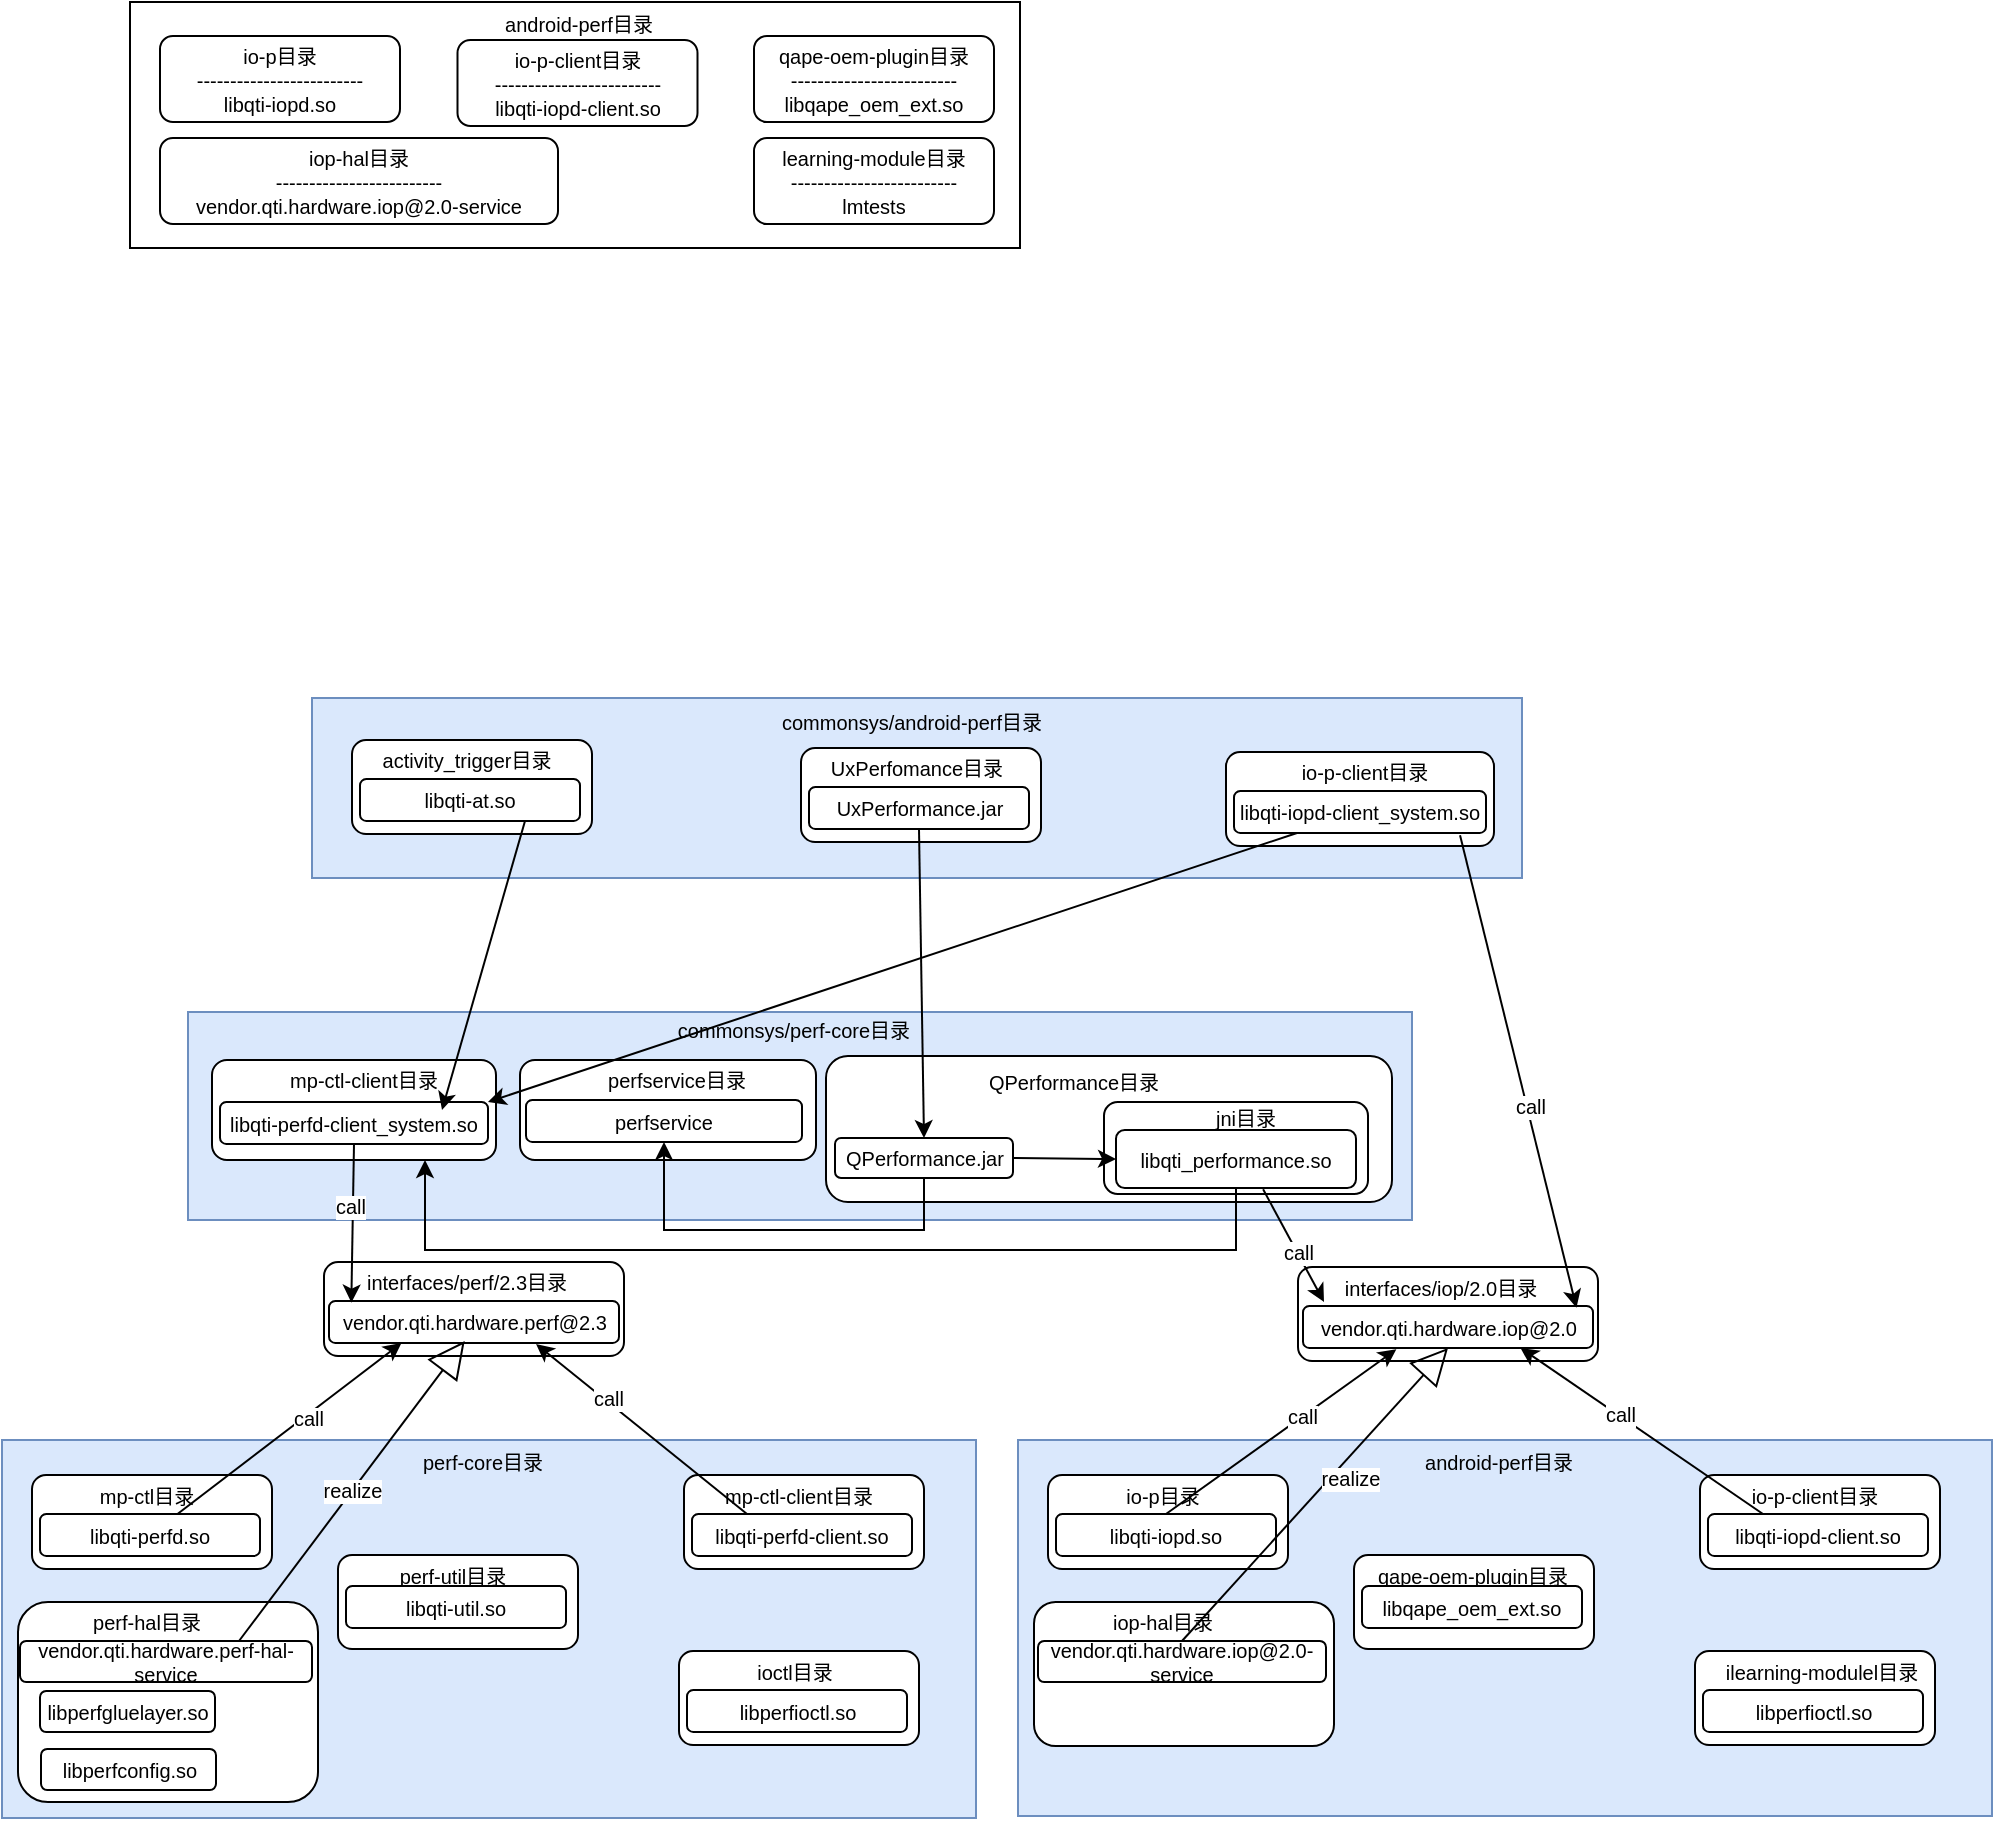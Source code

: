 <mxfile version="20.8.20" type="github">
  <diagram name="第 1 页" id="LOrS9Zu_VuIdK76nyXHI">
    <mxGraphModel dx="1335" dy="1817" grid="0" gridSize="10" guides="1" tooltips="1" connect="1" arrows="1" fold="1" page="1" pageScale="1" pageWidth="827" pageHeight="1169" math="0" shadow="0">
      <root>
        <mxCell id="0" />
        <mxCell id="1" parent="0" />
        <mxCell id="BJxtmZE1OANIkkmbHClj-29" value="" style="rounded=0;whiteSpace=wrap;html=1;fontSize=10;fillColor=#dae8fc;strokeColor=#6c8ebf;" vertex="1" parent="1">
          <mxGeometry x="155" y="326" width="612" height="104" as="geometry" />
        </mxCell>
        <mxCell id="BJxtmZE1OANIkkmbHClj-27" value="" style="rounded=0;whiteSpace=wrap;html=1;fontSize=10;fillColor=#dae8fc;strokeColor=#6c8ebf;" vertex="1" parent="1">
          <mxGeometry x="217" y="169" width="605" height="90" as="geometry" />
        </mxCell>
        <mxCell id="BJxtmZE1OANIkkmbHClj-19" value="" style="rounded=0;whiteSpace=wrap;html=1;fontSize=10;" vertex="1" parent="1">
          <mxGeometry x="126" y="-179" width="445" height="123" as="geometry" />
        </mxCell>
        <mxCell id="BJxtmZE1OANIkkmbHClj-12" value="" style="rounded=0;whiteSpace=wrap;html=1;fontSize=10;fillColor=#dae8fc;strokeColor=#6c8ebf;" vertex="1" parent="1">
          <mxGeometry x="62" y="540" width="487" height="189" as="geometry" />
        </mxCell>
        <mxCell id="BJxtmZE1OANIkkmbHClj-13" value="perf-core目录" style="text;html=1;strokeColor=none;fillColor=none;align=center;verticalAlign=middle;whiteSpace=wrap;rounded=0;fontSize=10;" vertex="1" parent="1">
          <mxGeometry x="264" y="536" width="77" height="30" as="geometry" />
        </mxCell>
        <mxCell id="BJxtmZE1OANIkkmbHClj-14" value="&lt;div style=&quot;font-size: 10px;&quot;&gt;io-p目录&lt;/div&gt;&lt;div style=&quot;font-size: 10px;&quot;&gt;-------------------------&lt;br style=&quot;font-size: 10px;&quot;&gt;&lt;/div&gt;libqti-iopd.so" style="rounded=1;whiteSpace=wrap;html=1;fontSize=10;" vertex="1" parent="1">
          <mxGeometry x="141" y="-162" width="120" height="43" as="geometry" />
        </mxCell>
        <mxCell id="BJxtmZE1OANIkkmbHClj-15" value="&lt;div style=&quot;font-size: 10px;&quot;&gt;io-p-client目录&lt;/div&gt;&lt;div style=&quot;font-size: 10px;&quot;&gt;-------------------------&lt;br style=&quot;font-size: 10px;&quot;&gt;&lt;/div&gt;libqti-iopd-client.so" style="rounded=1;whiteSpace=wrap;html=1;fontSize=10;" vertex="1" parent="1">
          <mxGeometry x="289.75" y="-160" width="120" height="43" as="geometry" />
        </mxCell>
        <mxCell id="BJxtmZE1OANIkkmbHClj-16" value="&lt;div style=&quot;font-size: 10px;&quot;&gt;iop-hal目录&lt;/div&gt;&lt;div style=&quot;font-size: 10px;&quot;&gt;-------------------------&lt;br style=&quot;font-size: 10px;&quot;&gt;&lt;/div&gt;vendor.qti.hardware.iop@2.0-service" style="rounded=1;whiteSpace=wrap;html=1;fontSize=10;" vertex="1" parent="1">
          <mxGeometry x="141" y="-111" width="199" height="43" as="geometry" />
        </mxCell>
        <mxCell id="BJxtmZE1OANIkkmbHClj-17" value="&lt;div style=&quot;font-size: 10px;&quot;&gt;learning-module目录&lt;/div&gt;&lt;div style=&quot;font-size: 10px;&quot;&gt;-------------------------&lt;br style=&quot;font-size: 10px;&quot;&gt;&lt;/div&gt;lmtests" style="rounded=1;whiteSpace=wrap;html=1;fontSize=10;" vertex="1" parent="1">
          <mxGeometry x="438" y="-111" width="120" height="43" as="geometry" />
        </mxCell>
        <mxCell id="BJxtmZE1OANIkkmbHClj-18" value="&lt;div style=&quot;font-size: 10px;&quot;&gt;qape-oem-plugin目录&lt;/div&gt;&lt;div style=&quot;font-size: 10px;&quot;&gt;-------------------------&lt;br style=&quot;font-size: 10px;&quot;&gt;&lt;/div&gt;libqape_oem_ext.so" style="rounded=1;whiteSpace=wrap;html=1;fontSize=10;" vertex="1" parent="1">
          <mxGeometry x="438" y="-162" width="120" height="43" as="geometry" />
        </mxCell>
        <mxCell id="BJxtmZE1OANIkkmbHClj-20" value="android-perf目录" style="text;html=1;strokeColor=none;fillColor=none;align=center;verticalAlign=middle;whiteSpace=wrap;rounded=0;fontSize=10;" vertex="1" parent="1">
          <mxGeometry x="303.5" y="-179" width="92.5" height="21" as="geometry" />
        </mxCell>
        <mxCell id="BJxtmZE1OANIkkmbHClj-23" value="" style="rounded=1;whiteSpace=wrap;html=1;fontSize=10;" vertex="1" parent="1">
          <mxGeometry x="237" y="190" width="120" height="47" as="geometry" />
        </mxCell>
        <mxCell id="BJxtmZE1OANIkkmbHClj-28" value="commonsys/android-perf目录" style="text;html=1;strokeColor=none;fillColor=none;align=center;verticalAlign=middle;whiteSpace=wrap;rounded=0;fontSize=10;" vertex="1" parent="1">
          <mxGeometry x="433" y="166" width="168" height="30" as="geometry" />
        </mxCell>
        <mxCell id="BJxtmZE1OANIkkmbHClj-30" value="&lt;div style=&quot;font-size: 10px;&quot;&gt;&lt;br style=&quot;font-size: 10px;&quot;&gt;&lt;/div&gt;" style="rounded=1;whiteSpace=wrap;html=1;fontSize=10;" vertex="1" parent="1">
          <mxGeometry x="167" y="350" width="142" height="50" as="geometry" />
        </mxCell>
        <mxCell id="BJxtmZE1OANIkkmbHClj-31" value="" style="rounded=1;whiteSpace=wrap;html=1;fontSize=10;" vertex="1" parent="1">
          <mxGeometry x="321" y="350" width="148" height="50" as="geometry" />
        </mxCell>
        <mxCell id="BJxtmZE1OANIkkmbHClj-32" value="" style="rounded=1;whiteSpace=wrap;html=1;fontSize=10;" vertex="1" parent="1">
          <mxGeometry x="474" y="348" width="283" height="73" as="geometry" />
        </mxCell>
        <mxCell id="BJxtmZE1OANIkkmbHClj-33" value="commonsys/perf-core目录" style="text;html=1;strokeColor=none;fillColor=none;align=center;verticalAlign=middle;whiteSpace=wrap;rounded=0;fontSize=10;" vertex="1" parent="1">
          <mxGeometry x="374" y="320" width="168" height="30" as="geometry" />
        </mxCell>
        <mxCell id="BJxtmZE1OANIkkmbHClj-34" value="&lt;div style=&quot;font-size: 10px;&quot;&gt;QPerformance目录&lt;/div&gt;" style="text;html=1;strokeColor=none;fillColor=none;align=center;verticalAlign=middle;whiteSpace=wrap;rounded=0;fontSize=10;" vertex="1" parent="1">
          <mxGeometry x="553" y="345" width="90" height="32" as="geometry" />
        </mxCell>
        <mxCell id="BJxtmZE1OANIkkmbHClj-37" value="libqti-perfd-client_system.so" style="rounded=1;whiteSpace=wrap;html=1;fontSize=10;" vertex="1" parent="1">
          <mxGeometry x="171" y="371" width="134" height="21" as="geometry" />
        </mxCell>
        <mxCell id="BJxtmZE1OANIkkmbHClj-38" value="mp-ctl-client目录" style="text;html=1;strokeColor=none;fillColor=none;align=center;verticalAlign=middle;whiteSpace=wrap;rounded=0;fontSize=10;" vertex="1" parent="1">
          <mxGeometry x="204" y="345" width="78" height="30" as="geometry" />
        </mxCell>
        <mxCell id="BJxtmZE1OANIkkmbHClj-39" value="perfservice目录" style="text;html=1;strokeColor=none;fillColor=none;align=center;verticalAlign=middle;whiteSpace=wrap;rounded=0;fontSize=10;" vertex="1" parent="1">
          <mxGeometry x="362" y="345" width="74.5" height="30" as="geometry" />
        </mxCell>
        <mxCell id="BJxtmZE1OANIkkmbHClj-42" value="perfservice" style="rounded=1;whiteSpace=wrap;html=1;fontSize=10;" vertex="1" parent="1">
          <mxGeometry x="324" y="370" width="138" height="21" as="geometry" />
        </mxCell>
        <mxCell id="BJxtmZE1OANIkkmbHClj-127" style="edgeStyle=orthogonalEdgeStyle;rounded=0;orthogonalLoop=1;jettySize=auto;html=1;entryX=0.5;entryY=1;entryDx=0;entryDy=0;fontSize=10;exitX=0.5;exitY=1;exitDx=0;exitDy=0;" edge="1" parent="1" source="BJxtmZE1OANIkkmbHClj-43" target="BJxtmZE1OANIkkmbHClj-42">
          <mxGeometry relative="1" as="geometry">
            <Array as="points">
              <mxPoint x="523" y="435" />
              <mxPoint x="393" y="435" />
            </Array>
          </mxGeometry>
        </mxCell>
        <mxCell id="BJxtmZE1OANIkkmbHClj-43" value="QPerformance.jar" style="rounded=1;whiteSpace=wrap;html=1;fontSize=10;" vertex="1" parent="1">
          <mxGeometry x="478.5" y="389" width="89" height="20" as="geometry" />
        </mxCell>
        <mxCell id="BJxtmZE1OANIkkmbHClj-45" value="&lt;div style=&quot;font-size: 10px;&quot;&gt;activity_trigger目录&lt;/div&gt;" style="text;html=1;strokeColor=none;fillColor=none;align=center;verticalAlign=middle;whiteSpace=wrap;rounded=0;fontSize=10;" vertex="1" parent="1">
          <mxGeometry x="250" y="185" width="89" height="30" as="geometry" />
        </mxCell>
        <mxCell id="BJxtmZE1OANIkkmbHClj-47" value="libqti-at.so" style="rounded=1;whiteSpace=wrap;html=1;fontSize=10;" vertex="1" parent="1">
          <mxGeometry x="241" y="209.5" width="110" height="21" as="geometry" />
        </mxCell>
        <mxCell id="BJxtmZE1OANIkkmbHClj-49" value="" style="rounded=1;whiteSpace=wrap;html=1;fontSize=10;" vertex="1" parent="1">
          <mxGeometry x="674" y="196" width="134" height="47" as="geometry" />
        </mxCell>
        <mxCell id="BJxtmZE1OANIkkmbHClj-50" value="&lt;div style=&quot;font-size: 10px;&quot;&gt;&lt;div style=&quot;font-size: 10px;&quot;&gt;io-p-client目录&lt;/div&gt;&lt;/div&gt;" style="text;html=1;strokeColor=none;fillColor=none;align=center;verticalAlign=middle;whiteSpace=wrap;rounded=0;fontSize=10;" vertex="1" parent="1">
          <mxGeometry x="699" y="191" width="89" height="30" as="geometry" />
        </mxCell>
        <mxCell id="BJxtmZE1OANIkkmbHClj-51" value="libqti-iopd-client_system.so" style="rounded=1;whiteSpace=wrap;html=1;fontSize=10;" vertex="1" parent="1">
          <mxGeometry x="678" y="215.5" width="126" height="21" as="geometry" />
        </mxCell>
        <mxCell id="BJxtmZE1OANIkkmbHClj-52" value="" style="rounded=1;whiteSpace=wrap;html=1;fontSize=10;" vertex="1" parent="1">
          <mxGeometry x="461.5" y="194" width="120" height="47" as="geometry" />
        </mxCell>
        <mxCell id="BJxtmZE1OANIkkmbHClj-53" value="&lt;div style=&quot;font-size: 10px;&quot;&gt;&lt;div style=&quot;font-size: 10px;&quot;&gt;UxPerfomance目录&lt;/div&gt;&lt;/div&gt;" style="text;html=1;strokeColor=none;fillColor=none;align=center;verticalAlign=middle;whiteSpace=wrap;rounded=0;fontSize=10;" vertex="1" parent="1">
          <mxGeometry x="474.5" y="189" width="89" height="30" as="geometry" />
        </mxCell>
        <mxCell id="BJxtmZE1OANIkkmbHClj-54" value="UxPerformance.jar" style="rounded=1;whiteSpace=wrap;html=1;fontSize=10;" vertex="1" parent="1">
          <mxGeometry x="465.5" y="213.5" width="110" height="21" as="geometry" />
        </mxCell>
        <mxCell id="BJxtmZE1OANIkkmbHClj-55" value="" style="rounded=1;whiteSpace=wrap;html=1;fontSize=10;" vertex="1" parent="1">
          <mxGeometry x="77" y="557.5" width="120" height="47" as="geometry" />
        </mxCell>
        <mxCell id="BJxtmZE1OANIkkmbHClj-56" value="&lt;div style=&quot;font-size: 10px;&quot;&gt;&lt;div style=&quot;font-size: 10px;&quot;&gt;mp-ctl目录&lt;/div&gt;&lt;/div&gt;" style="text;html=1;strokeColor=none;fillColor=none;align=center;verticalAlign=middle;whiteSpace=wrap;rounded=0;fontSize=10;" vertex="1" parent="1">
          <mxGeometry x="90" y="552.5" width="89" height="30" as="geometry" />
        </mxCell>
        <mxCell id="BJxtmZE1OANIkkmbHClj-57" value="&lt;div style=&quot;font-size: 10px;&quot;&gt;libqti-perfd.so&lt;/div&gt;" style="rounded=1;whiteSpace=wrap;html=1;fontSize=10;" vertex="1" parent="1">
          <mxGeometry x="81" y="577" width="110" height="21" as="geometry" />
        </mxCell>
        <mxCell id="BJxtmZE1OANIkkmbHClj-58" value="" style="rounded=1;whiteSpace=wrap;html=1;fontSize=10;" vertex="1" parent="1">
          <mxGeometry x="400.5" y="645.5" width="120" height="47" as="geometry" />
        </mxCell>
        <mxCell id="BJxtmZE1OANIkkmbHClj-59" value="&lt;div style=&quot;font-size: 10px;&quot;&gt;&lt;div style=&quot;font-size: 10px;&quot;&gt;ioctl目录&lt;/div&gt;&lt;/div&gt;" style="text;html=1;strokeColor=none;fillColor=none;align=center;verticalAlign=middle;whiteSpace=wrap;rounded=0;fontSize=10;" vertex="1" parent="1">
          <mxGeometry x="413.5" y="640.5" width="89" height="30" as="geometry" />
        </mxCell>
        <mxCell id="BJxtmZE1OANIkkmbHClj-60" value="libperfioctl.so" style="rounded=1;whiteSpace=wrap;html=1;fontSize=10;" vertex="1" parent="1">
          <mxGeometry x="404.5" y="665" width="110" height="21" as="geometry" />
        </mxCell>
        <mxCell id="BJxtmZE1OANIkkmbHClj-61" value="" style="rounded=1;whiteSpace=wrap;html=1;fontSize=10;" vertex="1" parent="1">
          <mxGeometry x="70" y="621" width="150" height="100" as="geometry" />
        </mxCell>
        <mxCell id="BJxtmZE1OANIkkmbHClj-62" value="&lt;div style=&quot;font-size: 10px;&quot;&gt;perf-hal目录&lt;/div&gt;" style="text;html=1;strokeColor=none;fillColor=none;align=center;verticalAlign=middle;whiteSpace=wrap;rounded=0;fontSize=10;" vertex="1" parent="1">
          <mxGeometry x="90" y="616" width="89" height="30" as="geometry" />
        </mxCell>
        <mxCell id="BJxtmZE1OANIkkmbHClj-63" value="&lt;div style=&quot;font-size: 10px;&quot;&gt;libperfgluelayer.so&lt;/div&gt;" style="rounded=1;whiteSpace=wrap;html=1;fontSize=10;" vertex="1" parent="1">
          <mxGeometry x="81" y="665.5" width="87.5" height="20.5" as="geometry" />
        </mxCell>
        <mxCell id="BJxtmZE1OANIkkmbHClj-64" value="" style="rounded=1;whiteSpace=wrap;html=1;fontSize=10;" vertex="1" parent="1">
          <mxGeometry x="230" y="597.5" width="120" height="47" as="geometry" />
        </mxCell>
        <mxCell id="BJxtmZE1OANIkkmbHClj-65" value="&lt;div style=&quot;font-size: 10px;&quot;&gt;perf-util目录&lt;/div&gt;" style="text;html=1;strokeColor=none;fillColor=none;align=center;verticalAlign=middle;whiteSpace=wrap;rounded=0;fontSize=10;" vertex="1" parent="1">
          <mxGeometry x="243" y="592.5" width="89" height="30" as="geometry" />
        </mxCell>
        <mxCell id="BJxtmZE1OANIkkmbHClj-66" value="libqti-util.so" style="rounded=1;whiteSpace=wrap;html=1;fontSize=10;" vertex="1" parent="1">
          <mxGeometry x="234" y="613" width="110" height="21" as="geometry" />
        </mxCell>
        <mxCell id="BJxtmZE1OANIkkmbHClj-67" value="" style="rounded=1;whiteSpace=wrap;html=1;fontSize=10;" vertex="1" parent="1">
          <mxGeometry x="403" y="557.5" width="120" height="47" as="geometry" />
        </mxCell>
        <mxCell id="BJxtmZE1OANIkkmbHClj-68" value="&lt;div style=&quot;font-size: 10px;&quot;&gt;mp-ctl-client目录&lt;/div&gt;" style="text;html=1;strokeColor=none;fillColor=none;align=center;verticalAlign=middle;whiteSpace=wrap;rounded=0;fontSize=10;" vertex="1" parent="1">
          <mxGeometry x="416" y="552.5" width="89" height="30" as="geometry" />
        </mxCell>
        <mxCell id="BJxtmZE1OANIkkmbHClj-69" value="&lt;div style=&quot;font-size: 10px;&quot;&gt;libqti-perfd-client.so&lt;/div&gt;" style="rounded=1;whiteSpace=wrap;html=1;fontSize=10;" vertex="1" parent="1">
          <mxGeometry x="407" y="577" width="110" height="21" as="geometry" />
        </mxCell>
        <mxCell id="BJxtmZE1OANIkkmbHClj-70" value="libperfconfig.so" style="rounded=1;whiteSpace=wrap;html=1;fontSize=10;" vertex="1" parent="1">
          <mxGeometry x="81.5" y="694.5" width="87.5" height="20.5" as="geometry" />
        </mxCell>
        <mxCell id="BJxtmZE1OANIkkmbHClj-71" value="" style="rounded=1;whiteSpace=wrap;html=1;fontSize=10;" vertex="1" parent="1">
          <mxGeometry x="223" y="451" width="150" height="47" as="geometry" />
        </mxCell>
        <mxCell id="BJxtmZE1OANIkkmbHClj-72" value="&lt;div style=&quot;font-size: 10px;&quot;&gt;interfaces/perf/2.3目录&lt;/div&gt;" style="text;html=1;strokeColor=none;fillColor=none;align=center;verticalAlign=middle;whiteSpace=wrap;rounded=0;fontSize=10;" vertex="1" parent="1">
          <mxGeometry x="236" y="446" width="117" height="30" as="geometry" />
        </mxCell>
        <mxCell id="BJxtmZE1OANIkkmbHClj-73" value="vendor.qti.hardware.perf@2.3" style="rounded=1;whiteSpace=wrap;html=1;fontSize=10;" vertex="1" parent="1">
          <mxGeometry x="225.5" y="470.5" width="145" height="21" as="geometry" />
        </mxCell>
        <mxCell id="BJxtmZE1OANIkkmbHClj-74" value="" style="endArrow=classic;html=1;rounded=0;fontSize=10;entryX=0.25;entryY=1;entryDx=0;entryDy=0;" edge="1" parent="1" source="BJxtmZE1OANIkkmbHClj-57" target="BJxtmZE1OANIkkmbHClj-73">
          <mxGeometry width="50" height="50" relative="1" as="geometry">
            <mxPoint x="102" y="500" as="sourcePoint" />
            <mxPoint x="152" y="450" as="targetPoint" />
          </mxGeometry>
        </mxCell>
        <mxCell id="BJxtmZE1OANIkkmbHClj-126" value="call" style="edgeLabel;html=1;align=center;verticalAlign=middle;resizable=0;points=[];fontSize=10;" vertex="1" connectable="0" parent="BJxtmZE1OANIkkmbHClj-74">
          <mxGeometry x="0.158" y="-1" relative="1" as="geometry">
            <mxPoint as="offset" />
          </mxGeometry>
        </mxCell>
        <mxCell id="BJxtmZE1OANIkkmbHClj-77" value="" style="endArrow=classic;html=1;rounded=0;fontSize=10;exitX=0.25;exitY=0;exitDx=0;exitDy=0;entryX=0.714;entryY=1.024;entryDx=0;entryDy=0;entryPerimeter=0;" edge="1" parent="1" source="BJxtmZE1OANIkkmbHClj-69" target="BJxtmZE1OANIkkmbHClj-73">
          <mxGeometry width="50" height="50" relative="1" as="geometry">
            <mxPoint x="593" y="509" as="sourcePoint" />
            <mxPoint x="643" y="459" as="targetPoint" />
          </mxGeometry>
        </mxCell>
        <mxCell id="BJxtmZE1OANIkkmbHClj-125" value="call" style="edgeLabel;html=1;align=center;verticalAlign=middle;resizable=0;points=[];fontSize=10;" vertex="1" connectable="0" parent="BJxtmZE1OANIkkmbHClj-77">
          <mxGeometry x="0.346" y="-2" relative="1" as="geometry">
            <mxPoint as="offset" />
          </mxGeometry>
        </mxCell>
        <mxCell id="BJxtmZE1OANIkkmbHClj-78" value="" style="rounded=0;whiteSpace=wrap;html=1;fontSize=10;fillColor=#dae8fc;strokeColor=#6c8ebf;" vertex="1" parent="1">
          <mxGeometry x="570" y="540" width="487" height="188" as="geometry" />
        </mxCell>
        <mxCell id="BJxtmZE1OANIkkmbHClj-79" value="android-perf目录" style="text;html=1;strokeColor=none;fillColor=none;align=center;verticalAlign=middle;whiteSpace=wrap;rounded=0;fontSize=10;" vertex="1" parent="1">
          <mxGeometry x="772" y="536" width="77" height="30" as="geometry" />
        </mxCell>
        <mxCell id="BJxtmZE1OANIkkmbHClj-80" value="" style="rounded=1;whiteSpace=wrap;html=1;fontSize=10;" vertex="1" parent="1">
          <mxGeometry x="585" y="557.5" width="120" height="47" as="geometry" />
        </mxCell>
        <mxCell id="BJxtmZE1OANIkkmbHClj-81" value="&lt;div style=&quot;font-size: 10px;&quot;&gt;&lt;div style=&quot;font-size: 10px;&quot;&gt;io-p目录&lt;/div&gt;&lt;/div&gt;" style="text;html=1;strokeColor=none;fillColor=none;align=center;verticalAlign=middle;whiteSpace=wrap;rounded=0;fontSize=10;" vertex="1" parent="1">
          <mxGeometry x="598" y="552.5" width="89" height="30" as="geometry" />
        </mxCell>
        <mxCell id="BJxtmZE1OANIkkmbHClj-82" value="libqti-iopd.so" style="rounded=1;whiteSpace=wrap;html=1;fontSize=10;" vertex="1" parent="1">
          <mxGeometry x="589" y="577" width="110" height="21" as="geometry" />
        </mxCell>
        <mxCell id="BJxtmZE1OANIkkmbHClj-83" value="" style="rounded=1;whiteSpace=wrap;html=1;fontSize=10;" vertex="1" parent="1">
          <mxGeometry x="908.5" y="645.5" width="120" height="47" as="geometry" />
        </mxCell>
        <mxCell id="BJxtmZE1OANIkkmbHClj-84" value="&lt;div style=&quot;font-size: 10px;&quot;&gt;&lt;div style=&quot;font-size: 10px;&quot;&gt;ilearning-modulel目录&lt;/div&gt;&lt;/div&gt;" style="text;html=1;strokeColor=none;fillColor=none;align=center;verticalAlign=middle;whiteSpace=wrap;rounded=0;fontSize=10;" vertex="1" parent="1">
          <mxGeometry x="921.5" y="640.5" width="99.5" height="30" as="geometry" />
        </mxCell>
        <mxCell id="BJxtmZE1OANIkkmbHClj-85" value="libperfioctl.so" style="rounded=1;whiteSpace=wrap;html=1;fontSize=10;" vertex="1" parent="1">
          <mxGeometry x="912.5" y="665" width="110" height="21" as="geometry" />
        </mxCell>
        <mxCell id="BJxtmZE1OANIkkmbHClj-86" value="" style="rounded=1;whiteSpace=wrap;html=1;fontSize=10;" vertex="1" parent="1">
          <mxGeometry x="578" y="621" width="150" height="72" as="geometry" />
        </mxCell>
        <mxCell id="BJxtmZE1OANIkkmbHClj-87" value="&lt;div style=&quot;font-size: 10px;&quot;&gt;iop-hal目录&lt;/div&gt;" style="text;html=1;strokeColor=none;fillColor=none;align=center;verticalAlign=middle;whiteSpace=wrap;rounded=0;fontSize=10;" vertex="1" parent="1">
          <mxGeometry x="598" y="616" width="89" height="30" as="geometry" />
        </mxCell>
        <mxCell id="BJxtmZE1OANIkkmbHClj-88" value="vendor.qti.hardware.iop@2.0-service" style="rounded=1;whiteSpace=wrap;html=1;fontSize=10;" vertex="1" parent="1">
          <mxGeometry x="580" y="640.5" width="144" height="20.5" as="geometry" />
        </mxCell>
        <mxCell id="BJxtmZE1OANIkkmbHClj-89" value="" style="rounded=1;whiteSpace=wrap;html=1;fontSize=10;" vertex="1" parent="1">
          <mxGeometry x="738" y="597.5" width="120" height="47" as="geometry" />
        </mxCell>
        <mxCell id="BJxtmZE1OANIkkmbHClj-90" value="&lt;div style=&quot;font-size: 10px;&quot;&gt;qape-oem-plugin目录&lt;/div&gt;" style="text;html=1;strokeColor=none;fillColor=none;align=center;verticalAlign=middle;whiteSpace=wrap;rounded=0;fontSize=10;" vertex="1" parent="1">
          <mxGeometry x="746" y="592.5" width="103" height="30" as="geometry" />
        </mxCell>
        <mxCell id="BJxtmZE1OANIkkmbHClj-91" value="libqape_oem_ext.so" style="rounded=1;whiteSpace=wrap;html=1;fontSize=10;" vertex="1" parent="1">
          <mxGeometry x="742" y="613" width="110" height="21" as="geometry" />
        </mxCell>
        <mxCell id="BJxtmZE1OANIkkmbHClj-92" value="" style="rounded=1;whiteSpace=wrap;html=1;fontSize=10;" vertex="1" parent="1">
          <mxGeometry x="911" y="557.5" width="120" height="47" as="geometry" />
        </mxCell>
        <mxCell id="BJxtmZE1OANIkkmbHClj-93" value="&lt;div style=&quot;font-size: 10px;&quot;&gt;io-p-client目录&lt;/div&gt;" style="text;html=1;strokeColor=none;fillColor=none;align=center;verticalAlign=middle;whiteSpace=wrap;rounded=0;fontSize=10;" vertex="1" parent="1">
          <mxGeometry x="924" y="552.5" width="89" height="30" as="geometry" />
        </mxCell>
        <mxCell id="BJxtmZE1OANIkkmbHClj-94" value="libqti-iopd-client.so" style="rounded=1;whiteSpace=wrap;html=1;fontSize=10;" vertex="1" parent="1">
          <mxGeometry x="915" y="577" width="110" height="21" as="geometry" />
        </mxCell>
        <mxCell id="BJxtmZE1OANIkkmbHClj-96" value="" style="rounded=1;whiteSpace=wrap;html=1;fontSize=10;" vertex="1" parent="1">
          <mxGeometry x="710" y="453.5" width="150" height="47" as="geometry" />
        </mxCell>
        <mxCell id="BJxtmZE1OANIkkmbHClj-97" value="&lt;div style=&quot;font-size: 10px;&quot;&gt;interfaces/iop/2.0目录&lt;/div&gt;" style="text;html=1;strokeColor=none;fillColor=none;align=center;verticalAlign=middle;whiteSpace=wrap;rounded=0;fontSize=10;" vertex="1" parent="1">
          <mxGeometry x="723" y="448.5" width="117" height="30" as="geometry" />
        </mxCell>
        <mxCell id="BJxtmZE1OANIkkmbHClj-98" value="vendor.qti.hardware.iop@2.0" style="rounded=1;whiteSpace=wrap;html=1;fontSize=10;" vertex="1" parent="1">
          <mxGeometry x="712.5" y="473" width="145" height="21" as="geometry" />
        </mxCell>
        <mxCell id="BJxtmZE1OANIkkmbHClj-99" value="" style="endArrow=classic;html=1;rounded=0;fontSize=10;exitX=0.5;exitY=0;exitDx=0;exitDy=0;entryX=0.322;entryY=1.032;entryDx=0;entryDy=0;entryPerimeter=0;" edge="1" parent="1" source="BJxtmZE1OANIkkmbHClj-82" target="BJxtmZE1OANIkkmbHClj-98">
          <mxGeometry width="50" height="50" relative="1" as="geometry">
            <mxPoint x="604" y="491" as="sourcePoint" />
            <mxPoint x="654" y="441" as="targetPoint" />
          </mxGeometry>
        </mxCell>
        <mxCell id="BJxtmZE1OANIkkmbHClj-124" value="call" style="edgeLabel;html=1;align=center;verticalAlign=middle;resizable=0;points=[];fontSize=10;" vertex="1" connectable="0" parent="BJxtmZE1OANIkkmbHClj-99">
          <mxGeometry x="0.187" y="1" relative="1" as="geometry">
            <mxPoint as="offset" />
          </mxGeometry>
        </mxCell>
        <mxCell id="BJxtmZE1OANIkkmbHClj-100" value="" style="endArrow=classic;html=1;rounded=0;fontSize=10;exitX=0.25;exitY=0;exitDx=0;exitDy=0;entryX=0.75;entryY=1;entryDx=0;entryDy=0;" edge="1" parent="1" source="BJxtmZE1OANIkkmbHClj-94" target="BJxtmZE1OANIkkmbHClj-98">
          <mxGeometry width="50" height="50" relative="1" as="geometry">
            <mxPoint x="1011" y="495" as="sourcePoint" />
            <mxPoint x="1061" y="445" as="targetPoint" />
          </mxGeometry>
        </mxCell>
        <mxCell id="BJxtmZE1OANIkkmbHClj-123" value="call" style="edgeLabel;html=1;align=center;verticalAlign=middle;resizable=0;points=[];fontSize=10;" vertex="1" connectable="0" parent="BJxtmZE1OANIkkmbHClj-100">
          <mxGeometry x="0.195" y="-1" relative="1" as="geometry">
            <mxPoint as="offset" />
          </mxGeometry>
        </mxCell>
        <mxCell id="BJxtmZE1OANIkkmbHClj-102" value="vendor.qti.hardware.perf-hal-service" style="rounded=1;whiteSpace=wrap;html=1;fontSize=10;" vertex="1" parent="1">
          <mxGeometry x="71" y="640.5" width="146" height="20.5" as="geometry" />
        </mxCell>
        <mxCell id="BJxtmZE1OANIkkmbHClj-103" value="realize" style="endArrow=block;endSize=16;endFill=0;html=1;rounded=0;fontSize=10;exitX=0.5;exitY=0;exitDx=0;exitDy=0;entryX=0.5;entryY=1;entryDx=0;entryDy=0;" edge="1" parent="1" source="BJxtmZE1OANIkkmbHClj-88" target="BJxtmZE1OANIkkmbHClj-98">
          <mxGeometry x="0.181" y="-7" width="160" relative="1" as="geometry">
            <mxPoint x="613" y="773" as="sourcePoint" />
            <mxPoint x="773" y="773" as="targetPoint" />
            <mxPoint as="offset" />
          </mxGeometry>
        </mxCell>
        <mxCell id="BJxtmZE1OANIkkmbHClj-104" value="realize" style="endArrow=block;endSize=16;endFill=0;html=1;rounded=0;fontSize=10;exitX=0.75;exitY=0;exitDx=0;exitDy=0;entryX=0.468;entryY=0.952;entryDx=0;entryDy=0;entryPerimeter=0;" edge="1" parent="1" source="BJxtmZE1OANIkkmbHClj-102" target="BJxtmZE1OANIkkmbHClj-73">
          <mxGeometry width="160" relative="1" as="geometry">
            <mxPoint x="204" y="796" as="sourcePoint" />
            <mxPoint x="364" y="796" as="targetPoint" />
          </mxGeometry>
        </mxCell>
        <mxCell id="BJxtmZE1OANIkkmbHClj-106" value="" style="endArrow=classic;html=1;rounded=0;fontSize=10;exitX=0.75;exitY=1;exitDx=0;exitDy=0;entryX=1;entryY=1;entryDx=0;entryDy=0;" edge="1" parent="1" source="BJxtmZE1OANIkkmbHClj-47" target="BJxtmZE1OANIkkmbHClj-38">
          <mxGeometry width="50" height="50" relative="1" as="geometry">
            <mxPoint x="434" y="214" as="sourcePoint" />
            <mxPoint x="484" y="164" as="targetPoint" />
          </mxGeometry>
        </mxCell>
        <mxCell id="BJxtmZE1OANIkkmbHClj-107" value="" style="endArrow=classic;html=1;rounded=0;fontSize=10;exitX=0.25;exitY=1;exitDx=0;exitDy=0;entryX=1;entryY=0;entryDx=0;entryDy=0;" edge="1" parent="1" source="BJxtmZE1OANIkkmbHClj-51" target="BJxtmZE1OANIkkmbHClj-37">
          <mxGeometry width="50" height="50" relative="1" as="geometry">
            <mxPoint x="905" y="315" as="sourcePoint" />
            <mxPoint x="955" y="265" as="targetPoint" />
          </mxGeometry>
        </mxCell>
        <mxCell id="BJxtmZE1OANIkkmbHClj-108" value="" style="endArrow=classic;html=1;rounded=0;fontSize=10;exitX=0.897;exitY=1.056;exitDx=0;exitDy=0;entryX=0.943;entryY=0.04;entryDx=0;entryDy=0;entryPerimeter=0;exitPerimeter=0;" edge="1" parent="1" source="BJxtmZE1OANIkkmbHClj-51" target="BJxtmZE1OANIkkmbHClj-98">
          <mxGeometry width="50" height="50" relative="1" as="geometry">
            <mxPoint x="875" y="321" as="sourcePoint" />
            <mxPoint x="715" y="473" as="targetPoint" />
          </mxGeometry>
        </mxCell>
        <mxCell id="BJxtmZE1OANIkkmbHClj-122" value="call" style="edgeLabel;html=1;align=center;verticalAlign=middle;resizable=0;points=[];fontSize=10;" vertex="1" connectable="0" parent="BJxtmZE1OANIkkmbHClj-108">
          <mxGeometry x="0.146" y="1" relative="1" as="geometry">
            <mxPoint as="offset" />
          </mxGeometry>
        </mxCell>
        <mxCell id="BJxtmZE1OANIkkmbHClj-109" value="" style="endArrow=classic;html=1;rounded=0;fontSize=10;exitX=0.5;exitY=1;exitDx=0;exitDy=0;entryX=0.5;entryY=0;entryDx=0;entryDy=0;" edge="1" parent="1" source="BJxtmZE1OANIkkmbHClj-54" target="BJxtmZE1OANIkkmbHClj-43">
          <mxGeometry width="50" height="50" relative="1" as="geometry">
            <mxPoint x="878" y="294" as="sourcePoint" />
            <mxPoint x="928" y="244" as="targetPoint" />
          </mxGeometry>
        </mxCell>
        <mxCell id="BJxtmZE1OANIkkmbHClj-110" value="" style="endArrow=classic;html=1;rounded=0;fontSize=10;exitX=0.5;exitY=1;exitDx=0;exitDy=0;entryX=0.077;entryY=0.04;entryDx=0;entryDy=0;entryPerimeter=0;" edge="1" parent="1" source="BJxtmZE1OANIkkmbHClj-37" target="BJxtmZE1OANIkkmbHClj-73">
          <mxGeometry width="50" height="50" relative="1" as="geometry">
            <mxPoint x="161" y="249" as="sourcePoint" />
            <mxPoint x="211" y="199" as="targetPoint" />
          </mxGeometry>
        </mxCell>
        <mxCell id="BJxtmZE1OANIkkmbHClj-120" value="call" style="edgeLabel;html=1;align=center;verticalAlign=middle;resizable=0;points=[];fontSize=10;" vertex="1" connectable="0" parent="BJxtmZE1OANIkkmbHClj-110">
          <mxGeometry x="-0.218" y="-2" relative="1" as="geometry">
            <mxPoint as="offset" />
          </mxGeometry>
        </mxCell>
        <mxCell id="BJxtmZE1OANIkkmbHClj-111" value="" style="rounded=1;whiteSpace=wrap;html=1;fontSize=10;" vertex="1" parent="1">
          <mxGeometry x="613" y="371" width="132" height="46" as="geometry" />
        </mxCell>
        <mxCell id="BJxtmZE1OANIkkmbHClj-113" value="jni目录" style="text;html=1;strokeColor=none;fillColor=none;align=center;verticalAlign=middle;whiteSpace=wrap;rounded=0;fontSize=10;" vertex="1" parent="1">
          <mxGeometry x="653.5" y="370" width="60" height="18" as="geometry" />
        </mxCell>
        <mxCell id="BJxtmZE1OANIkkmbHClj-119" style="edgeStyle=orthogonalEdgeStyle;rounded=0;orthogonalLoop=1;jettySize=auto;html=1;entryX=0.75;entryY=1;entryDx=0;entryDy=0;fontSize=10;" edge="1" parent="1" source="BJxtmZE1OANIkkmbHClj-115" target="BJxtmZE1OANIkkmbHClj-30">
          <mxGeometry relative="1" as="geometry">
            <Array as="points">
              <mxPoint x="679" y="445" />
              <mxPoint x="274" y="445" />
            </Array>
          </mxGeometry>
        </mxCell>
        <mxCell id="BJxtmZE1OANIkkmbHClj-115" value="libqti_performance.so" style="rounded=1;whiteSpace=wrap;html=1;fontSize=10;" vertex="1" parent="1">
          <mxGeometry x="619" y="385" width="120" height="29" as="geometry" />
        </mxCell>
        <mxCell id="BJxtmZE1OANIkkmbHClj-117" value="" style="endArrow=classic;html=1;rounded=0;fontSize=10;exitX=1;exitY=0.5;exitDx=0;exitDy=0;entryX=0;entryY=0.5;entryDx=0;entryDy=0;" edge="1" parent="1" source="BJxtmZE1OANIkkmbHClj-43" target="BJxtmZE1OANIkkmbHClj-115">
          <mxGeometry width="50" height="50" relative="1" as="geometry">
            <mxPoint x="117" y="305" as="sourcePoint" />
            <mxPoint x="167" y="255" as="targetPoint" />
          </mxGeometry>
        </mxCell>
        <mxCell id="BJxtmZE1OANIkkmbHClj-118" value="" style="endArrow=classic;html=1;rounded=0;fontSize=10;exitX=0.613;exitY=1.023;exitDx=0;exitDy=0;exitPerimeter=0;entryX=0;entryY=0.75;entryDx=0;entryDy=0;" edge="1" parent="1" source="BJxtmZE1OANIkkmbHClj-115" target="BJxtmZE1OANIkkmbHClj-97">
          <mxGeometry width="50" height="50" relative="1" as="geometry">
            <mxPoint x="563" y="489" as="sourcePoint" />
            <mxPoint x="613" y="439" as="targetPoint" />
          </mxGeometry>
        </mxCell>
        <mxCell id="BJxtmZE1OANIkkmbHClj-121" value="call" style="edgeLabel;html=1;align=center;verticalAlign=middle;resizable=0;points=[];fontSize=10;" vertex="1" connectable="0" parent="BJxtmZE1OANIkkmbHClj-118">
          <mxGeometry x="0.293" y="1" relative="1" as="geometry">
            <mxPoint x="-3" y="-5" as="offset" />
          </mxGeometry>
        </mxCell>
      </root>
    </mxGraphModel>
  </diagram>
</mxfile>
